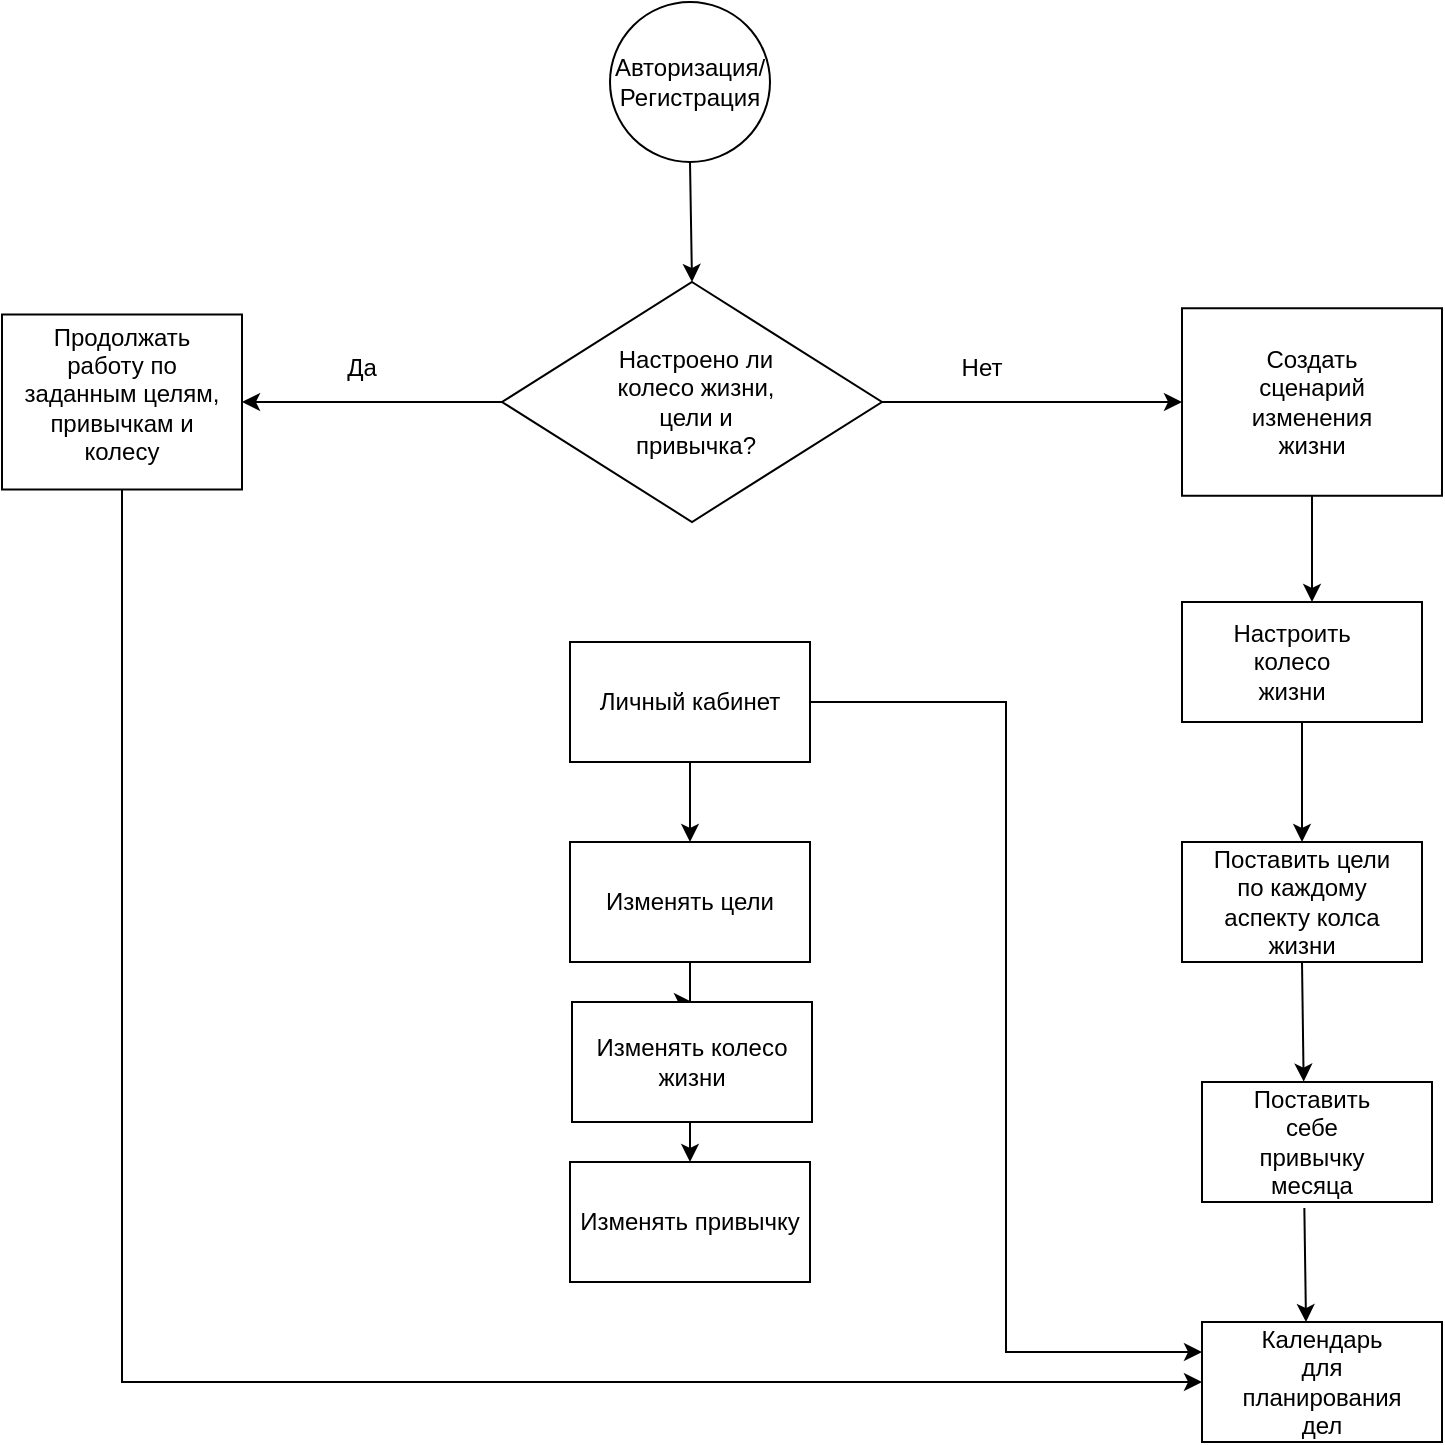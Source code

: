 <mxfile version="14.8.0" type="github">
  <diagram id="jfkQhyejrhXaHH5mvHCT" name="Page-1">
    <mxGraphModel dx="1221" dy="681" grid="1" gridSize="10" guides="1" tooltips="1" connect="1" arrows="1" fold="1" page="1" pageScale="1" pageWidth="827" pageHeight="1169" math="0" shadow="0">
      <root>
        <mxCell id="0" />
        <mxCell id="1" parent="0" />
        <mxCell id="JLDk4aU4ZZ1QfcMMUEGg-1" value="" style="ellipse;whiteSpace=wrap;html=1;aspect=fixed;" vertex="1" parent="1">
          <mxGeometry x="334" y="60" width="80" height="80" as="geometry" />
        </mxCell>
        <mxCell id="JLDk4aU4ZZ1QfcMMUEGg-2" value="Авторизация/ Регистрация" style="text;html=1;strokeColor=none;fillColor=none;align=center;verticalAlign=middle;whiteSpace=wrap;rounded=0;" vertex="1" parent="1">
          <mxGeometry x="354" y="85" width="40" height="30" as="geometry" />
        </mxCell>
        <mxCell id="JLDk4aU4ZZ1QfcMMUEGg-4" value="" style="rhombus;whiteSpace=wrap;html=1;" vertex="1" parent="1">
          <mxGeometry x="280" y="200" width="190" height="120" as="geometry" />
        </mxCell>
        <mxCell id="JLDk4aU4ZZ1QfcMMUEGg-5" value="Настроено ли колесо жизни, цели и привычка?" style="text;html=1;strokeColor=none;fillColor=none;align=center;verticalAlign=middle;whiteSpace=wrap;rounded=0;" vertex="1" parent="1">
          <mxGeometry x="334" y="235" width="86" height="50" as="geometry" />
        </mxCell>
        <mxCell id="JLDk4aU4ZZ1QfcMMUEGg-8" value="" style="endArrow=classic;html=1;exitX=0.5;exitY=1;exitDx=0;exitDy=0;entryX=0.5;entryY=0;entryDx=0;entryDy=0;" edge="1" parent="1" source="JLDk4aU4ZZ1QfcMMUEGg-1" target="JLDk4aU4ZZ1QfcMMUEGg-4">
          <mxGeometry width="50" height="50" relative="1" as="geometry">
            <mxPoint x="390" y="280" as="sourcePoint" />
            <mxPoint x="440" y="230" as="targetPoint" />
          </mxGeometry>
        </mxCell>
        <mxCell id="JLDk4aU4ZZ1QfcMMUEGg-32" style="edgeStyle=orthogonalEdgeStyle;rounded=0;orthogonalLoop=1;jettySize=auto;html=1;exitX=0.5;exitY=1;exitDx=0;exitDy=0;entryX=0;entryY=0.5;entryDx=0;entryDy=0;" edge="1" parent="1" source="JLDk4aU4ZZ1QfcMMUEGg-10" target="JLDk4aU4ZZ1QfcMMUEGg-28">
          <mxGeometry relative="1" as="geometry" />
        </mxCell>
        <mxCell id="JLDk4aU4ZZ1QfcMMUEGg-10" value="" style="rounded=0;whiteSpace=wrap;html=1;" vertex="1" parent="1">
          <mxGeometry x="30" y="216.25" width="120" height="87.5" as="geometry" />
        </mxCell>
        <mxCell id="JLDk4aU4ZZ1QfcMMUEGg-11" value="Продолжать работу по заданным целям, привычкам и колесу" style="text;html=1;strokeColor=none;fillColor=none;align=center;verticalAlign=middle;whiteSpace=wrap;rounded=0;" vertex="1" parent="1">
          <mxGeometry x="40" y="246.25" width="100" height="20" as="geometry" />
        </mxCell>
        <mxCell id="JLDk4aU4ZZ1QfcMMUEGg-12" value="" style="endArrow=classic;html=1;exitX=0;exitY=0.5;exitDx=0;exitDy=0;entryX=1;entryY=0.5;entryDx=0;entryDy=0;" edge="1" parent="1" source="JLDk4aU4ZZ1QfcMMUEGg-4" target="JLDk4aU4ZZ1QfcMMUEGg-10">
          <mxGeometry width="50" height="50" relative="1" as="geometry">
            <mxPoint x="390" y="330" as="sourcePoint" />
            <mxPoint x="440" y="280" as="targetPoint" />
          </mxGeometry>
        </mxCell>
        <mxCell id="JLDk4aU4ZZ1QfcMMUEGg-13" value="Да" style="text;html=1;strokeColor=none;fillColor=none;align=center;verticalAlign=middle;whiteSpace=wrap;rounded=0;" vertex="1" parent="1">
          <mxGeometry x="190" y="232.5" width="40" height="20" as="geometry" />
        </mxCell>
        <mxCell id="JLDk4aU4ZZ1QfcMMUEGg-14" value="" style="rounded=0;whiteSpace=wrap;html=1;" vertex="1" parent="1">
          <mxGeometry x="620" y="213.13" width="130" height="93.75" as="geometry" />
        </mxCell>
        <mxCell id="JLDk4aU4ZZ1QfcMMUEGg-15" value="" style="endArrow=classic;html=1;exitX=1;exitY=0.5;exitDx=0;exitDy=0;entryX=0;entryY=0.5;entryDx=0;entryDy=0;" edge="1" parent="1" source="JLDk4aU4ZZ1QfcMMUEGg-4" target="JLDk4aU4ZZ1QfcMMUEGg-14">
          <mxGeometry width="50" height="50" relative="1" as="geometry">
            <mxPoint x="390" y="330" as="sourcePoint" />
            <mxPoint x="440" y="280" as="targetPoint" />
          </mxGeometry>
        </mxCell>
        <mxCell id="JLDk4aU4ZZ1QfcMMUEGg-16" value="Нет" style="text;html=1;strokeColor=none;fillColor=none;align=center;verticalAlign=middle;whiteSpace=wrap;rounded=0;" vertex="1" parent="1">
          <mxGeometry x="500" y="232.5" width="40" height="20" as="geometry" />
        </mxCell>
        <mxCell id="JLDk4aU4ZZ1QfcMMUEGg-17" value="Создать сценарий изменения жизни" style="text;html=1;strokeColor=none;fillColor=none;align=center;verticalAlign=middle;whiteSpace=wrap;rounded=0;" vertex="1" parent="1">
          <mxGeometry x="665" y="250" width="40" height="20" as="geometry" />
        </mxCell>
        <mxCell id="JLDk4aU4ZZ1QfcMMUEGg-18" value="" style="rounded=0;whiteSpace=wrap;html=1;" vertex="1" parent="1">
          <mxGeometry x="620" y="360" width="120" height="60" as="geometry" />
        </mxCell>
        <mxCell id="JLDk4aU4ZZ1QfcMMUEGg-19" value="Настроить колесо жизни" style="text;html=1;strokeColor=none;fillColor=none;align=center;verticalAlign=middle;whiteSpace=wrap;rounded=0;" vertex="1" parent="1">
          <mxGeometry x="655" y="380" width="40" height="20" as="geometry" />
        </mxCell>
        <mxCell id="JLDk4aU4ZZ1QfcMMUEGg-21" value="" style="rounded=0;whiteSpace=wrap;html=1;" vertex="1" parent="1">
          <mxGeometry x="620" y="480" width="120" height="60" as="geometry" />
        </mxCell>
        <mxCell id="JLDk4aU4ZZ1QfcMMUEGg-22" value="Поставить цели по каждому аспекту колса жизни" style="text;html=1;strokeColor=none;fillColor=none;align=center;verticalAlign=middle;whiteSpace=wrap;rounded=0;" vertex="1" parent="1">
          <mxGeometry x="627" y="500" width="106" height="20" as="geometry" />
        </mxCell>
        <mxCell id="JLDk4aU4ZZ1QfcMMUEGg-23" value="" style="endArrow=classic;html=1;exitX=0.5;exitY=1;exitDx=0;exitDy=0;" edge="1" parent="1" source="JLDk4aU4ZZ1QfcMMUEGg-14">
          <mxGeometry width="50" height="50" relative="1" as="geometry">
            <mxPoint x="390" y="340" as="sourcePoint" />
            <mxPoint x="685" y="360" as="targetPoint" />
          </mxGeometry>
        </mxCell>
        <mxCell id="JLDk4aU4ZZ1QfcMMUEGg-24" value="" style="endArrow=classic;html=1;exitX=0.5;exitY=1;exitDx=0;exitDy=0;entryX=0.5;entryY=0;entryDx=0;entryDy=0;" edge="1" parent="1" source="JLDk4aU4ZZ1QfcMMUEGg-18" target="JLDk4aU4ZZ1QfcMMUEGg-21">
          <mxGeometry width="50" height="50" relative="1" as="geometry">
            <mxPoint x="390" y="340" as="sourcePoint" />
            <mxPoint x="440" y="290" as="targetPoint" />
          </mxGeometry>
        </mxCell>
        <mxCell id="JLDk4aU4ZZ1QfcMMUEGg-25" value="" style="rounded=0;whiteSpace=wrap;html=1;" vertex="1" parent="1">
          <mxGeometry x="630" y="600" width="115" height="60" as="geometry" />
        </mxCell>
        <mxCell id="JLDk4aU4ZZ1QfcMMUEGg-26" value="Поставить себе привычку месяца" style="text;html=1;strokeColor=none;fillColor=none;align=center;verticalAlign=middle;whiteSpace=wrap;rounded=0;" vertex="1" parent="1">
          <mxGeometry x="650" y="620" width="70" height="20" as="geometry" />
        </mxCell>
        <mxCell id="JLDk4aU4ZZ1QfcMMUEGg-27" value="" style="endArrow=classic;html=1;exitX=0.5;exitY=1;exitDx=0;exitDy=0;entryX=0.442;entryY=-0.003;entryDx=0;entryDy=0;entryPerimeter=0;" edge="1" parent="1" source="JLDk4aU4ZZ1QfcMMUEGg-21" target="JLDk4aU4ZZ1QfcMMUEGg-25">
          <mxGeometry width="50" height="50" relative="1" as="geometry">
            <mxPoint x="390" y="410" as="sourcePoint" />
            <mxPoint x="440" y="360" as="targetPoint" />
          </mxGeometry>
        </mxCell>
        <mxCell id="JLDk4aU4ZZ1QfcMMUEGg-28" value="" style="rounded=0;whiteSpace=wrap;html=1;" vertex="1" parent="1">
          <mxGeometry x="630" y="720" width="120" height="60" as="geometry" />
        </mxCell>
        <mxCell id="JLDk4aU4ZZ1QfcMMUEGg-29" value="Календарь для планирования дел&lt;br&gt;" style="text;html=1;strokeColor=none;fillColor=none;align=center;verticalAlign=middle;whiteSpace=wrap;rounded=0;" vertex="1" parent="1">
          <mxGeometry x="670" y="740" width="40" height="20" as="geometry" />
        </mxCell>
        <mxCell id="JLDk4aU4ZZ1QfcMMUEGg-31" value="" style="endArrow=classic;html=1;exitX=0.445;exitY=1.05;exitDx=0;exitDy=0;exitPerimeter=0;" edge="1" parent="1" source="JLDk4aU4ZZ1QfcMMUEGg-25">
          <mxGeometry width="50" height="50" relative="1" as="geometry">
            <mxPoint x="390" y="590" as="sourcePoint" />
            <mxPoint x="682" y="720" as="targetPoint" />
          </mxGeometry>
        </mxCell>
        <mxCell id="JLDk4aU4ZZ1QfcMMUEGg-38" style="edgeStyle=orthogonalEdgeStyle;rounded=0;orthogonalLoop=1;jettySize=auto;html=1;exitX=0.5;exitY=1;exitDx=0;exitDy=0;entryX=0.5;entryY=0;entryDx=0;entryDy=0;" edge="1" parent="1" source="JLDk4aU4ZZ1QfcMMUEGg-33" target="JLDk4aU4ZZ1QfcMMUEGg-35">
          <mxGeometry relative="1" as="geometry" />
        </mxCell>
        <mxCell id="JLDk4aU4ZZ1QfcMMUEGg-41" style="edgeStyle=orthogonalEdgeStyle;rounded=0;orthogonalLoop=1;jettySize=auto;html=1;exitX=1;exitY=0.5;exitDx=0;exitDy=0;entryX=0;entryY=0.25;entryDx=0;entryDy=0;" edge="1" parent="1" source="JLDk4aU4ZZ1QfcMMUEGg-33" target="JLDk4aU4ZZ1QfcMMUEGg-28">
          <mxGeometry relative="1" as="geometry" />
        </mxCell>
        <mxCell id="JLDk4aU4ZZ1QfcMMUEGg-33" value="Личный кабинет" style="rounded=0;whiteSpace=wrap;html=1;" vertex="1" parent="1">
          <mxGeometry x="314" y="380" width="120" height="60" as="geometry" />
        </mxCell>
        <mxCell id="JLDk4aU4ZZ1QfcMMUEGg-39" style="edgeStyle=orthogonalEdgeStyle;rounded=0;orthogonalLoop=1;jettySize=auto;html=1;exitX=0.5;exitY=1;exitDx=0;exitDy=0;" edge="1" parent="1" source="JLDk4aU4ZZ1QfcMMUEGg-35" target="JLDk4aU4ZZ1QfcMMUEGg-36">
          <mxGeometry relative="1" as="geometry" />
        </mxCell>
        <mxCell id="JLDk4aU4ZZ1QfcMMUEGg-35" value="Изменять цели" style="rounded=0;whiteSpace=wrap;html=1;" vertex="1" parent="1">
          <mxGeometry x="314" y="480" width="120" height="60" as="geometry" />
        </mxCell>
        <mxCell id="JLDk4aU4ZZ1QfcMMUEGg-40" style="edgeStyle=orthogonalEdgeStyle;rounded=0;orthogonalLoop=1;jettySize=auto;html=1;exitX=0.5;exitY=1;exitDx=0;exitDy=0;entryX=0.5;entryY=0;entryDx=0;entryDy=0;" edge="1" parent="1" source="JLDk4aU4ZZ1QfcMMUEGg-36" target="JLDk4aU4ZZ1QfcMMUEGg-37">
          <mxGeometry relative="1" as="geometry" />
        </mxCell>
        <mxCell id="JLDk4aU4ZZ1QfcMMUEGg-36" value="Изменять колесо жизни" style="rounded=0;whiteSpace=wrap;html=1;" vertex="1" parent="1">
          <mxGeometry x="315" y="560" width="120" height="60" as="geometry" />
        </mxCell>
        <mxCell id="JLDk4aU4ZZ1QfcMMUEGg-37" value="Изменять привычку" style="rounded=0;whiteSpace=wrap;html=1;" vertex="1" parent="1">
          <mxGeometry x="314" y="640" width="120" height="60" as="geometry" />
        </mxCell>
      </root>
    </mxGraphModel>
  </diagram>
</mxfile>
